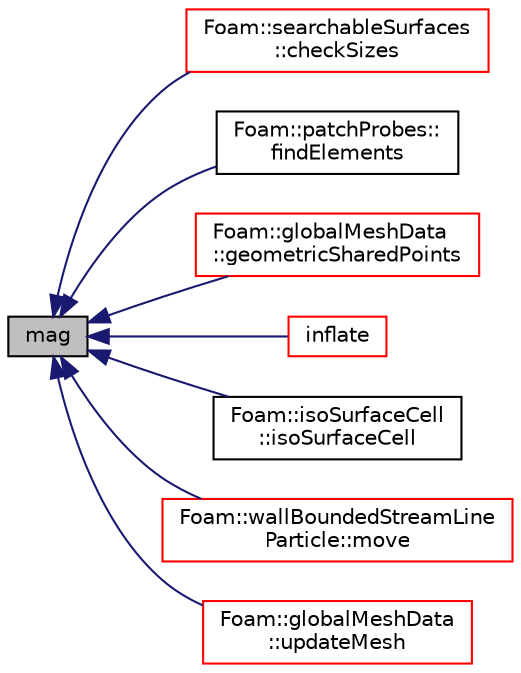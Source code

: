 digraph "mag"
{
  bgcolor="transparent";
  edge [fontname="Helvetica",fontsize="10",labelfontname="Helvetica",labelfontsize="10"];
  node [fontname="Helvetica",fontsize="10",shape=record];
  rankdir="LR";
  Node1 [label="mag",height=0.2,width=0.4,color="black", fillcolor="grey75", style="filled", fontcolor="black"];
  Node1 -> Node2 [dir="back",color="midnightblue",fontsize="10",style="solid",fontname="Helvetica"];
  Node2 [label="Foam::searchableSurfaces\l::checkSizes",height=0.2,width=0.4,color="red",URL="$a02340.html#a752a725d69ef0bc3be6a9ac347e9b70e",tooltip="Are all bounding boxes of similar size. "];
  Node1 -> Node3 [dir="back",color="midnightblue",fontsize="10",style="solid",fontname="Helvetica"];
  Node3 [label="Foam::patchProbes::\lfindElements",height=0.2,width=0.4,color="black",URL="$a01853.html#a852f621399b6ee1f3467e69a1d5fe8b4",tooltip="Find elements containing patchProbes. "];
  Node1 -> Node4 [dir="back",color="midnightblue",fontsize="10",style="solid",fontname="Helvetica"];
  Node4 [label="Foam::globalMeshData\l::geometricSharedPoints",height=0.2,width=0.4,color="red",URL="$a00949.html#a9514865a59c04a319922b8f49a151ba7",tooltip="Like sharedPoints but keeps cyclic points separate. "];
  Node1 -> Node5 [dir="back",color="midnightblue",fontsize="10",style="solid",fontname="Helvetica"];
  Node5 [label="inflate",height=0.2,width=0.4,color="red",URL="$a00153.html#a7264596c8566f5168aa2f5e795c884f4",tooltip="Inflate box by factor*mag(span) in all dimensions. "];
  Node1 -> Node6 [dir="back",color="midnightblue",fontsize="10",style="solid",fontname="Helvetica"];
  Node6 [label="Foam::isoSurfaceCell\l::isoSurfaceCell",height=0.2,width=0.4,color="black",URL="$a01216.html#a493a4ed208fd259e349c3f01290ccccc",tooltip="Construct from dictionary. "];
  Node1 -> Node7 [dir="back",color="midnightblue",fontsize="10",style="solid",fontname="Helvetica"];
  Node7 [label="Foam::wallBoundedStreamLine\lParticle::move",height=0.2,width=0.4,color="red",URL="$a02942.html#ab2af4f225a9c3e9d8789961151f121ac",tooltip="Track all particles to their end point. "];
  Node1 -> Node8 [dir="back",color="midnightblue",fontsize="10",style="solid",fontname="Helvetica"];
  Node8 [label="Foam::globalMeshData\l::updateMesh",height=0.2,width=0.4,color="red",URL="$a00949.html#ae5693a309a936ac1040dd48c2881677f",tooltip="Change global mesh data given a topological change. Does a. "];
}
